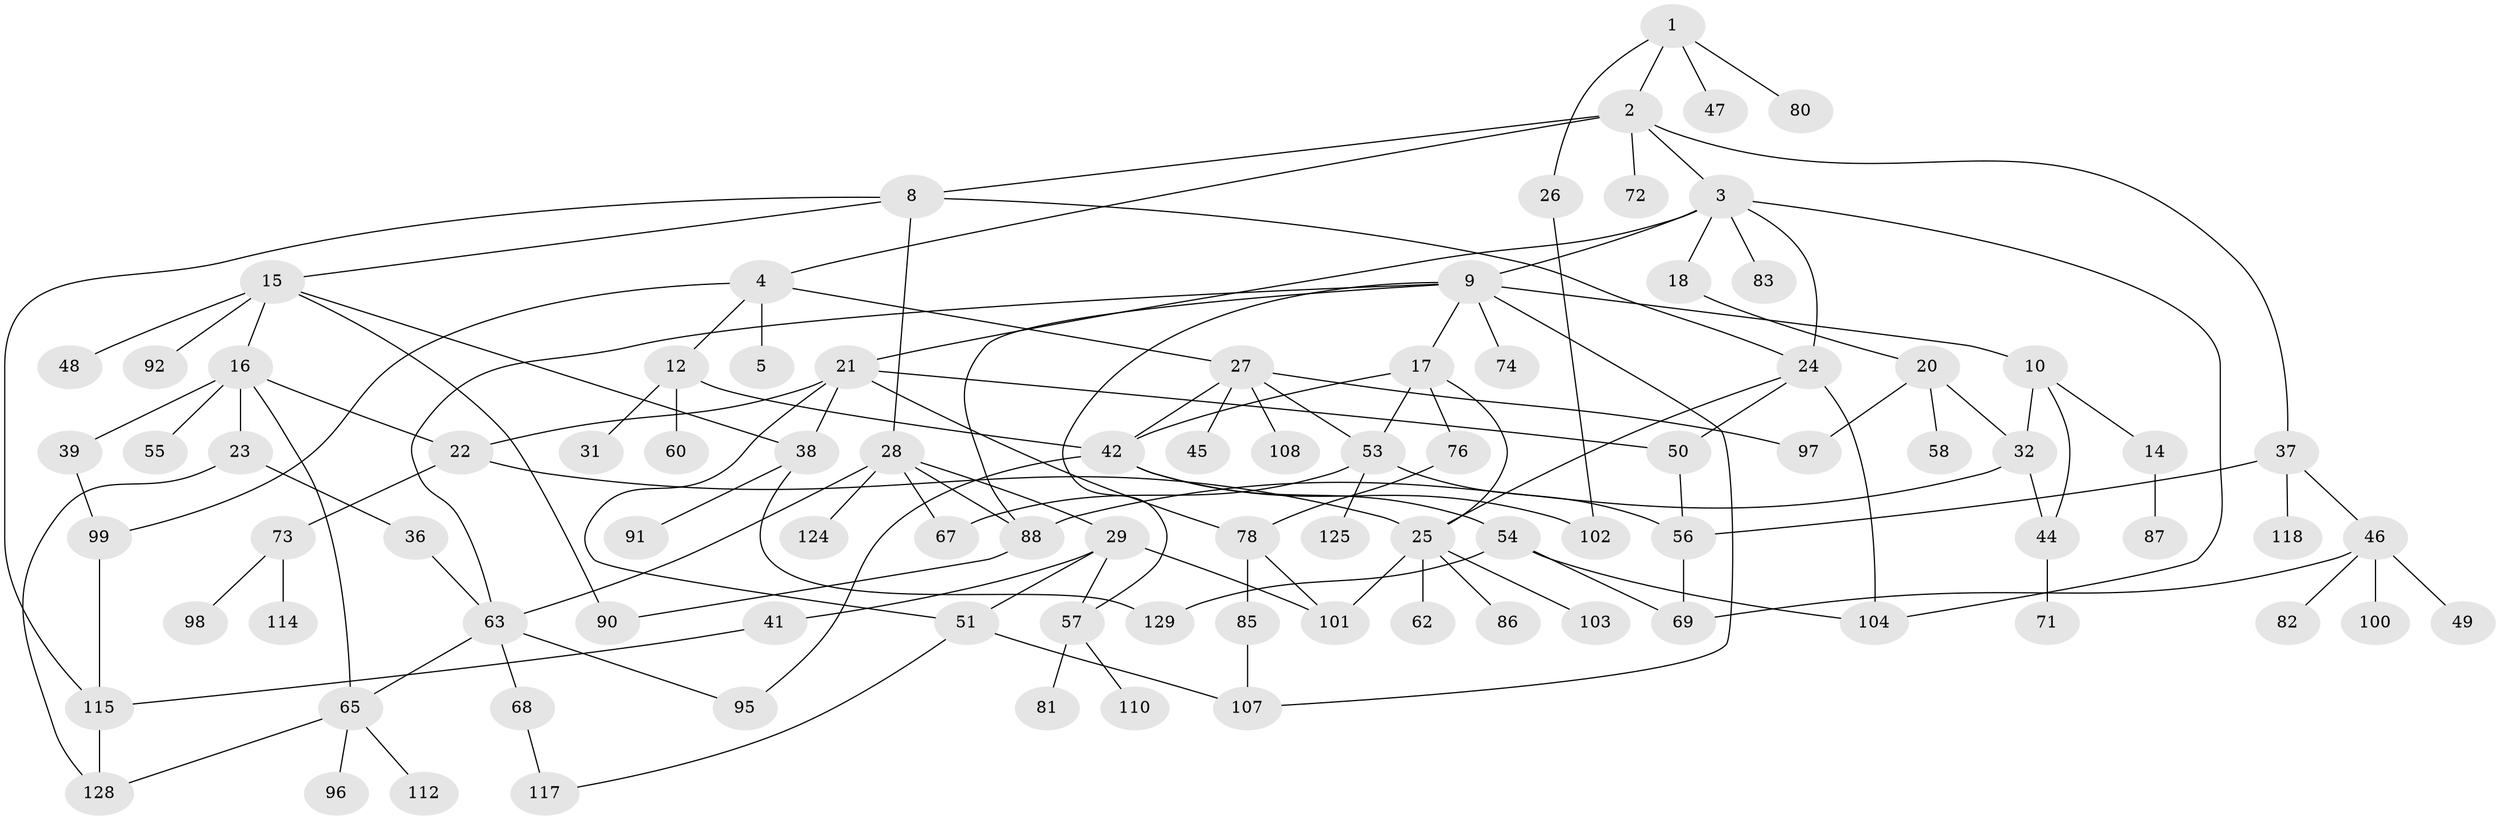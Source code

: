 // Generated by graph-tools (version 1.1) at 2025/23/03/03/25 07:23:30]
// undirected, 92 vertices, 132 edges
graph export_dot {
graph [start="1"]
  node [color=gray90,style=filled];
  1 [super="+11"];
  2 [super="+6"];
  3 [super="+40"];
  4 [super="+7"];
  5;
  8;
  9 [super="+13"];
  10;
  12;
  14 [super="+52"];
  15 [super="+30"];
  16 [super="+19"];
  17 [super="+84"];
  18;
  20 [super="+113"];
  21 [super="+79"];
  22;
  23 [super="+126"];
  24 [super="+105"];
  25 [super="+35"];
  26;
  27 [super="+33"];
  28 [super="+59"];
  29 [super="+34"];
  31;
  32 [super="+131"];
  36;
  37;
  38 [super="+43"];
  39;
  41;
  42 [super="+75"];
  44 [super="+93"];
  45 [super="+116"];
  46 [super="+89"];
  47;
  48;
  49;
  50;
  51;
  53 [super="+77"];
  54 [super="+66"];
  55;
  56 [super="+64"];
  57 [super="+70"];
  58 [super="+61"];
  60;
  62;
  63 [super="+94"];
  65 [super="+109"];
  67 [super="+122"];
  68;
  69;
  71;
  72;
  73 [super="+130"];
  74;
  76;
  78;
  80;
  81;
  82;
  83;
  85;
  86;
  87;
  88;
  90;
  91;
  92;
  95;
  96;
  97;
  98 [super="+106"];
  99 [super="+127"];
  100 [super="+111"];
  101 [super="+120"];
  102;
  103;
  104;
  107 [super="+119"];
  108;
  110;
  112;
  114;
  115 [super="+123"];
  117 [super="+121"];
  118;
  124;
  125;
  128;
  129;
  1 -- 2;
  1 -- 80;
  1 -- 26;
  1 -- 47;
  2 -- 3;
  2 -- 4;
  2 -- 37;
  2 -- 8;
  2 -- 72;
  3 -- 9;
  3 -- 18;
  3 -- 21;
  3 -- 24;
  3 -- 83;
  3 -- 104;
  4 -- 5;
  4 -- 27;
  4 -- 99;
  4 -- 12;
  8 -- 15;
  8 -- 24;
  8 -- 28;
  8 -- 115;
  9 -- 10;
  9 -- 17;
  9 -- 63;
  9 -- 74;
  9 -- 88;
  9 -- 107;
  9 -- 57;
  10 -- 14;
  10 -- 32;
  10 -- 44;
  12 -- 31;
  12 -- 60;
  12 -- 42;
  14 -- 87;
  15 -- 16;
  15 -- 38;
  15 -- 90;
  15 -- 48;
  15 -- 92;
  16 -- 22;
  16 -- 39;
  16 -- 65;
  16 -- 23;
  16 -- 55;
  17 -- 42;
  17 -- 76;
  17 -- 25;
  17 -- 53;
  18 -- 20;
  20 -- 58;
  20 -- 32;
  20 -- 97;
  21 -- 50;
  21 -- 78;
  21 -- 51;
  21 -- 38;
  21 -- 22;
  22 -- 73;
  22 -- 25;
  23 -- 36;
  23 -- 128;
  24 -- 25;
  24 -- 50;
  24 -- 104;
  25 -- 101;
  25 -- 86;
  25 -- 103;
  25 -- 62;
  26 -- 102;
  27 -- 53;
  27 -- 97;
  27 -- 108;
  27 -- 45;
  27 -- 42;
  28 -- 29;
  28 -- 67;
  28 -- 88;
  28 -- 124;
  28 -- 63;
  29 -- 51;
  29 -- 101;
  29 -- 41;
  29 -- 57;
  32 -- 44;
  32 -- 88;
  36 -- 63;
  37 -- 46;
  37 -- 56;
  37 -- 118;
  38 -- 91;
  38 -- 129;
  39 -- 99;
  41 -- 115;
  42 -- 54;
  42 -- 102;
  42 -- 95;
  44 -- 71;
  46 -- 49;
  46 -- 82;
  46 -- 69;
  46 -- 100;
  50 -- 56;
  51 -- 107;
  51 -- 117;
  53 -- 56;
  53 -- 125;
  53 -- 67;
  54 -- 69;
  54 -- 104;
  54 -- 129;
  56 -- 69;
  57 -- 81;
  57 -- 110;
  63 -- 68;
  63 -- 65;
  63 -- 95;
  65 -- 96;
  65 -- 112;
  65 -- 128;
  68 -- 117;
  73 -- 98;
  73 -- 114;
  76 -- 78;
  78 -- 85;
  78 -- 101;
  85 -- 107;
  88 -- 90;
  99 -- 115;
  115 -- 128;
}
